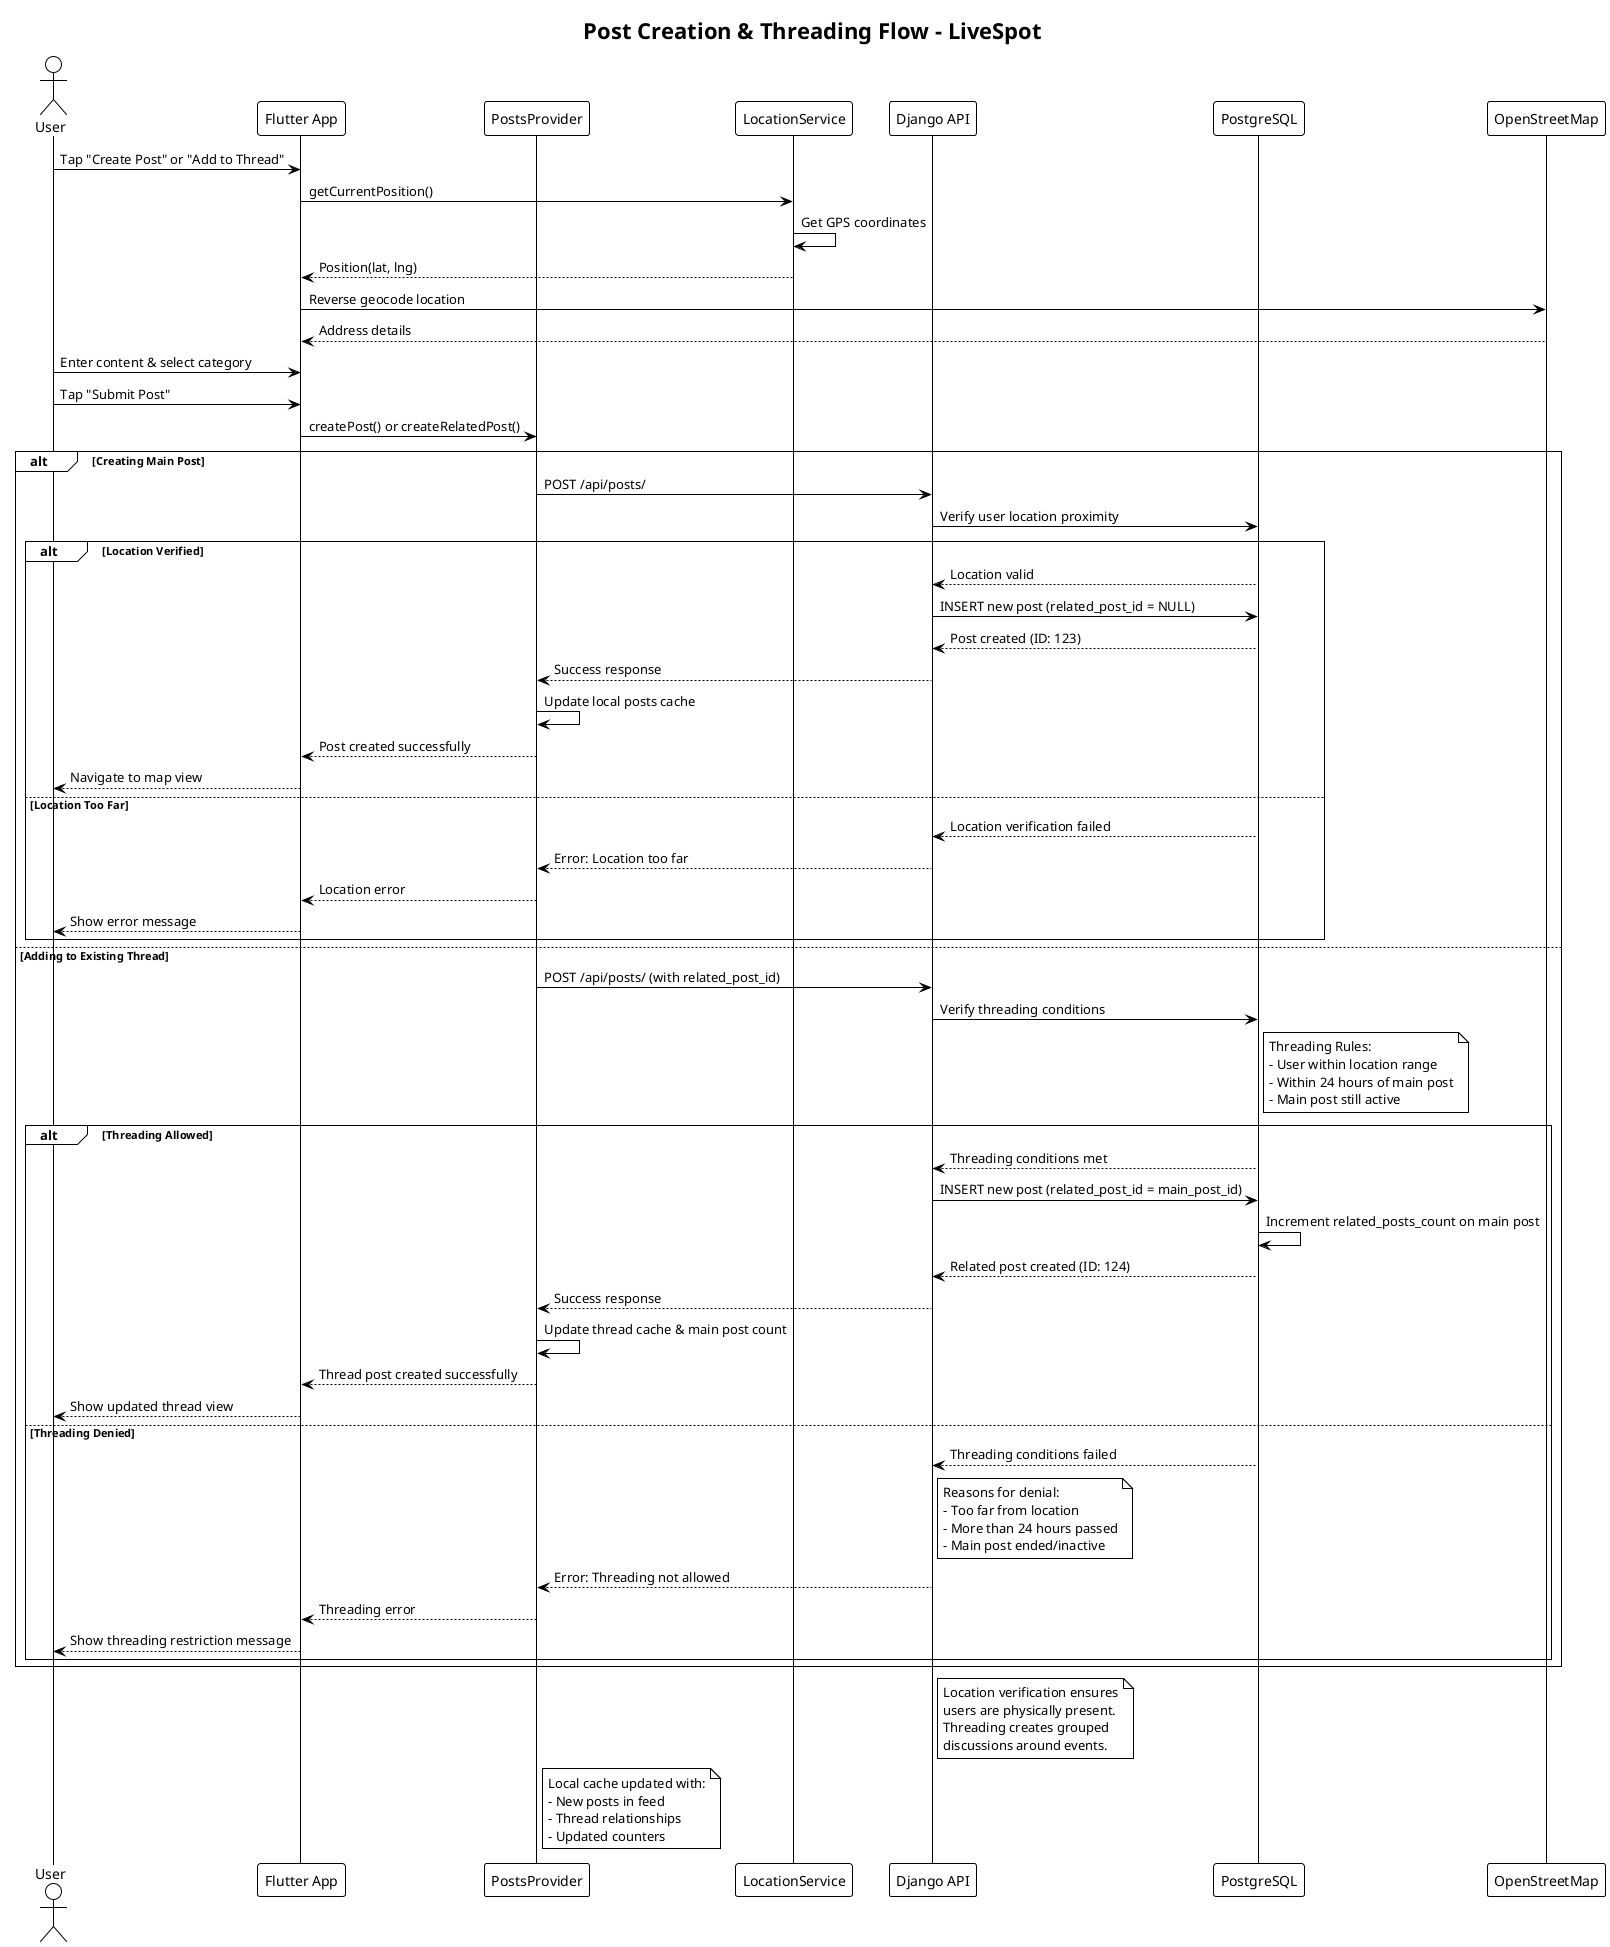 @startuml Post_Creation_Sequence
!theme plain
title Post Creation & Threading Flow - LiveSpot

actor User
participant "Flutter App" as app
participant "PostsProvider" as provider
participant "LocationService" as location
participant "Django API" as api
participant "PostgreSQL" as db
participant "OpenStreetMap" as osm

User -> app : Tap "Create Post" or "Add to Thread"
app -> location : getCurrentPosition()
location -> location : Get GPS coordinates
location --> app : Position(lat, lng)

app -> osm : Reverse geocode location
osm --> app : Address details

User -> app : Enter content & select category
User -> app : Tap "Submit Post"

app -> provider : createPost() or createRelatedPost()

alt Creating Main Post
    provider -> api : POST /api/posts/
    api -> db : Verify user location proximity
    
    alt Location Verified
        db --> api : Location valid
        api -> db : INSERT new post (related_post_id = NULL)
        db --> api : Post created (ID: 123)
        
        api --> provider : Success response
        provider -> provider : Update local posts cache
        provider --> app : Post created successfully
        app --> User : Navigate to map view
        
    else Location Too Far
        db --> api : Location verification failed
        api --> provider : Error: Location too far
        provider --> app : Location error
        app --> User : Show error message
    end

else Adding to Existing Thread
    provider -> api : POST /api/posts/ (with related_post_id)
    
    api -> db : Verify threading conditions
    note right of db
      Threading Rules:
      - User within location range
      - Within 24 hours of main post
      - Main post still active
    end note
    
    alt Threading Allowed
        db --> api : Threading conditions met
        api -> db : INSERT new post (related_post_id = main_post_id)
        db -> db : Increment related_posts_count on main post
        db --> api : Related post created (ID: 124)
        
        api --> provider : Success response
        provider -> provider : Update thread cache & main post count
        provider --> app : Thread post created successfully
        app --> User : Show updated thread view
        
    else Threading Denied
        db --> api : Threading conditions failed
        note right of api
          Reasons for denial:
          - Too far from location
          - More than 24 hours passed
          - Main post ended/inactive
        end note
        api --> provider : Error: Threading not allowed
        provider --> app : Threading error
        app --> User : Show threading restriction message
    end
end

note right of api
  Location verification ensures
  users are physically present.
  Threading creates grouped
  discussions around events.
end note

note right of provider
  Local cache updated with:
  - New posts in feed
  - Thread relationships
  - Updated counters
end note

@enduml
